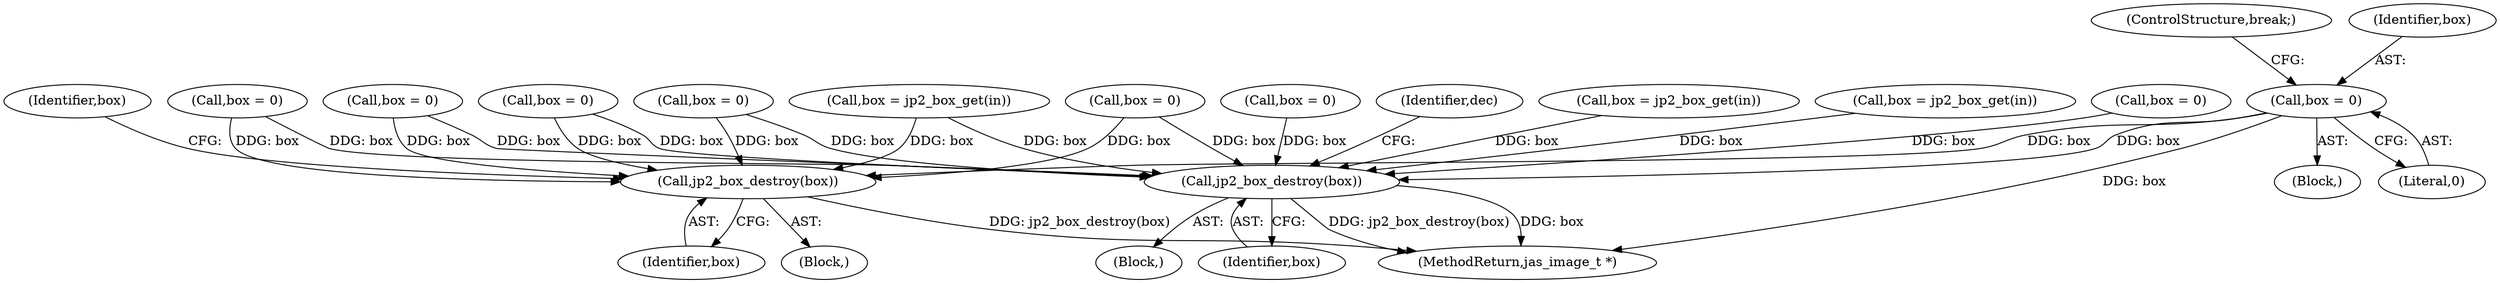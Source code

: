 digraph "0_jasper_e24bdc716c3327b067c551bc6cfb97fd2370358d_0@pointer" {
"1000348" [label="(Call,box = 0)"];
"1000355" [label="(Call,jp2_box_destroy(box))"];
"1001256" [label="(Call,jp2_box_destroy(box))"];
"1000204" [label="(Call,box = jp2_box_get(in))"];
"1000348" [label="(Call,box = 0)"];
"1000165" [label="(Call,box = jp2_box_get(in))"];
"1000284" [label="(Call,box = 0)"];
"1000356" [label="(Identifier,box)"];
"1000229" [label="(Call,box = jp2_box_get(in))"];
"1000357" [label="(Call,box = 0)"];
"1000342" [label="(Block,)"];
"1000354" [label="(Block,)"];
"1000316" [label="(Call,box = 0)"];
"1000351" [label="(ControlStructure,break;)"];
"1000150" [label="(Call,box = 0)"];
"1000300" [label="(Call,box = 0)"];
"1000355" [label="(Call,jp2_box_destroy(box))"];
"1001256" [label="(Call,jp2_box_destroy(box))"];
"1000350" [label="(Literal,0)"];
"1001259" [label="(Identifier,dec)"];
"1001265" [label="(MethodReturn,jas_image_t *)"];
"1000332" [label="(Call,box = 0)"];
"1001255" [label="(Block,)"];
"1000349" [label="(Identifier,box)"];
"1000268" [label="(Call,box = 0)"];
"1001257" [label="(Identifier,box)"];
"1000358" [label="(Identifier,box)"];
"1000348" -> "1000342"  [label="AST: "];
"1000348" -> "1000350"  [label="CFG: "];
"1000349" -> "1000348"  [label="AST: "];
"1000350" -> "1000348"  [label="AST: "];
"1000351" -> "1000348"  [label="CFG: "];
"1000348" -> "1001265"  [label="DDG: box"];
"1000348" -> "1000355"  [label="DDG: box"];
"1000348" -> "1001256"  [label="DDG: box"];
"1000355" -> "1000354"  [label="AST: "];
"1000355" -> "1000356"  [label="CFG: "];
"1000356" -> "1000355"  [label="AST: "];
"1000358" -> "1000355"  [label="CFG: "];
"1000355" -> "1001265"  [label="DDG: jp2_box_destroy(box)"];
"1000332" -> "1000355"  [label="DDG: box"];
"1000284" -> "1000355"  [label="DDG: box"];
"1000268" -> "1000355"  [label="DDG: box"];
"1000300" -> "1000355"  [label="DDG: box"];
"1000229" -> "1000355"  [label="DDG: box"];
"1000316" -> "1000355"  [label="DDG: box"];
"1001256" -> "1001255"  [label="AST: "];
"1001256" -> "1001257"  [label="CFG: "];
"1001257" -> "1001256"  [label="AST: "];
"1001259" -> "1001256"  [label="CFG: "];
"1001256" -> "1001265"  [label="DDG: box"];
"1001256" -> "1001265"  [label="DDG: jp2_box_destroy(box)"];
"1000332" -> "1001256"  [label="DDG: box"];
"1000284" -> "1001256"  [label="DDG: box"];
"1000150" -> "1001256"  [label="DDG: box"];
"1000300" -> "1001256"  [label="DDG: box"];
"1000357" -> "1001256"  [label="DDG: box"];
"1000229" -> "1001256"  [label="DDG: box"];
"1000204" -> "1001256"  [label="DDG: box"];
"1000316" -> "1001256"  [label="DDG: box"];
"1000268" -> "1001256"  [label="DDG: box"];
"1000165" -> "1001256"  [label="DDG: box"];
}
